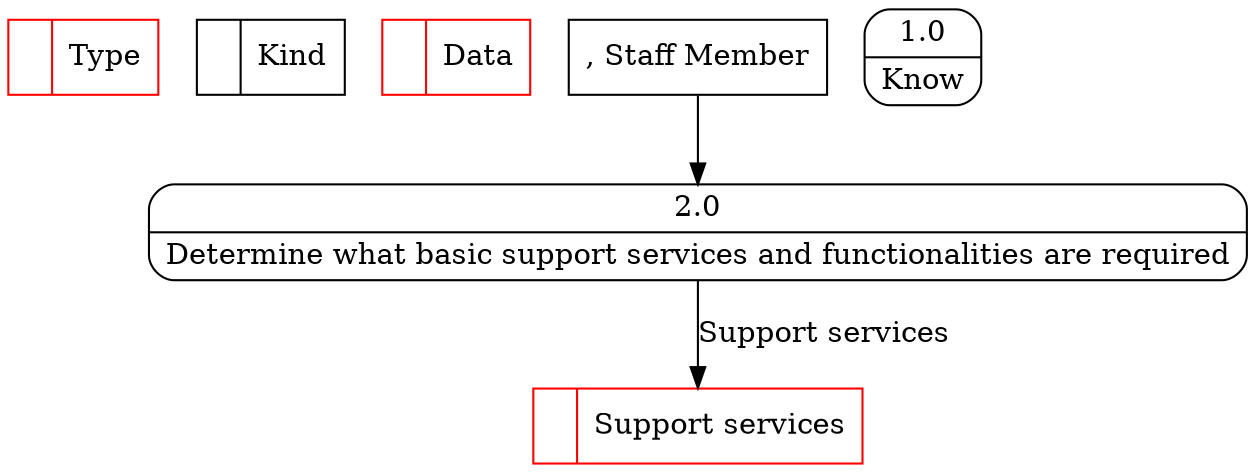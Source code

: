 digraph dfd2{ 
node[shape=record]
200 [label="<f0>  |<f1> Type " color=red];
201 [label="<f0>  |<f1> Kind " ];
202 [label="<f0>  |<f1> Data " color=red];
203 [label=", Staff Member" shape=box];
204 [label="{<f0> 1.0|<f1> Know }" shape=Mrecord];
2 [label="{<f0> 2.0|<f1> Determine what basic support services and functionalities are required }" shape=Mrecord];
203 -> 2
1001 [label="<f0>  |<f1> Support services " color=red];
2 -> 1001 [label="Support services"]
}